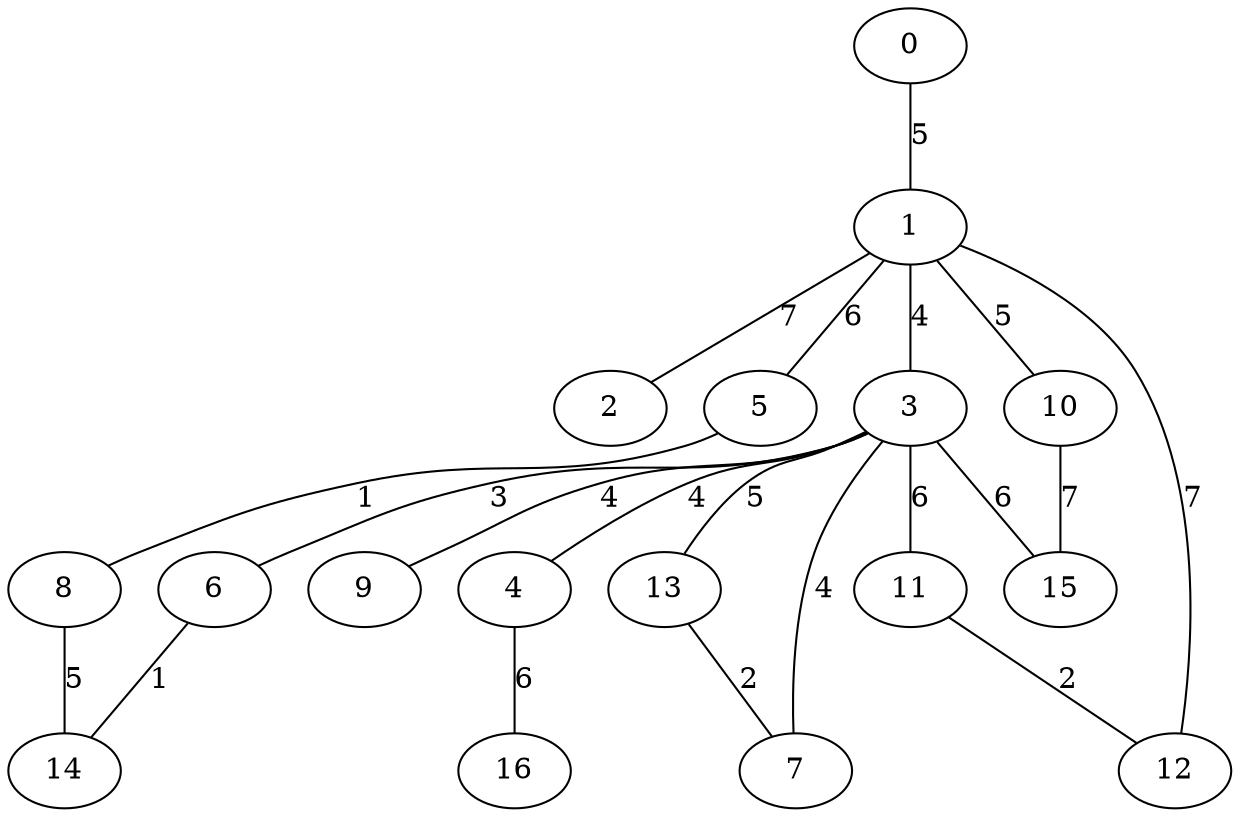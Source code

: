 graph g {
  0 [ base = 1, habit = 5, size = 103, x = 1, y = 5 ]
  1 [ habit = 5, size = 315, x = 3, y = 5 ]
  2 [ habit = 6, size = 175, x = 1, y = 7 ]
  3 [ habit = 5, size = 230, x = 6, y = 4 ]
  4 [ habit = 10, size = 119, x = 8, y = 5 ]
  5 [ habit = 3, size = 485, x = 3, y = 8 ]
  6 [ habit = 2, size = 465, x = 6, y = 7 ]
  7 [ habit = 7, size = 109, x = 7, y = 2 ]
  8 [ base = 2, habit = 10, size = 494, x = 4, y = 10 ]
  9 [ habit = 10, size = 146, x = 6, y = 2 ]
  10 [ habit = 2, size = 412, x = 2, y = 3 ]
  11 [ habit = 5, size = 466, x = 5, y = 1 ]
  12 [ habit = 10, size = 130, x = 3, y = 1 ]
  13 [ habit = 4, size = 470, x = 8, y = 4 ]
  14 [ habit = 1, size = 143, x = 6, y = 9 ]
  15 [ habit = 5, size = 151, x = 4, y = 3 ]
  16 [ habit = 7, size = 123, x = 10, y = 6 ]

  0 -- 1 [ label = 5, weight = 5 ]
  1 -- 10 [ label = 5, weight = 5 ]
  1 -- 3 [ label = 4, weight = 4 ]
  1 -- 2 [ label = 7, weight = 7 ]
  1 -- 5 [ label = 6, weight = 6 ]
  3 -- 13 [ label = 5, weight = 5 ]
  3 -- 11 [ label = 6, weight = 6 ]
  3 -- 9 [ label = 4, weight = 4 ]
  3 -- 7 [ label = 4, weight = 4 ]
  3 -- 4 [ label = 4, weight = 4 ]
  3 -- 15 [ label = 6, weight = 6 ]
  3 -- 6 [ label = 3, weight = 3 ]
  4 -- 16 [ label = 6, weight = 6 ]
  5 -- 8 [ label = 1, weight = 1 ]
  6 -- 14 [ label = 1, weight = 1 ]
  8 -- 14 [ label = 5, weight = 5 ]
  10 -- 15 [ label = 7, weight = 7 ]
  11 -- 12 [ label = 2, weight = 2 ]
  12 -- 1 [ label = 7, weight = 7 ]
  13 -- 7 [ label = 2, weight = 2 ]
}
